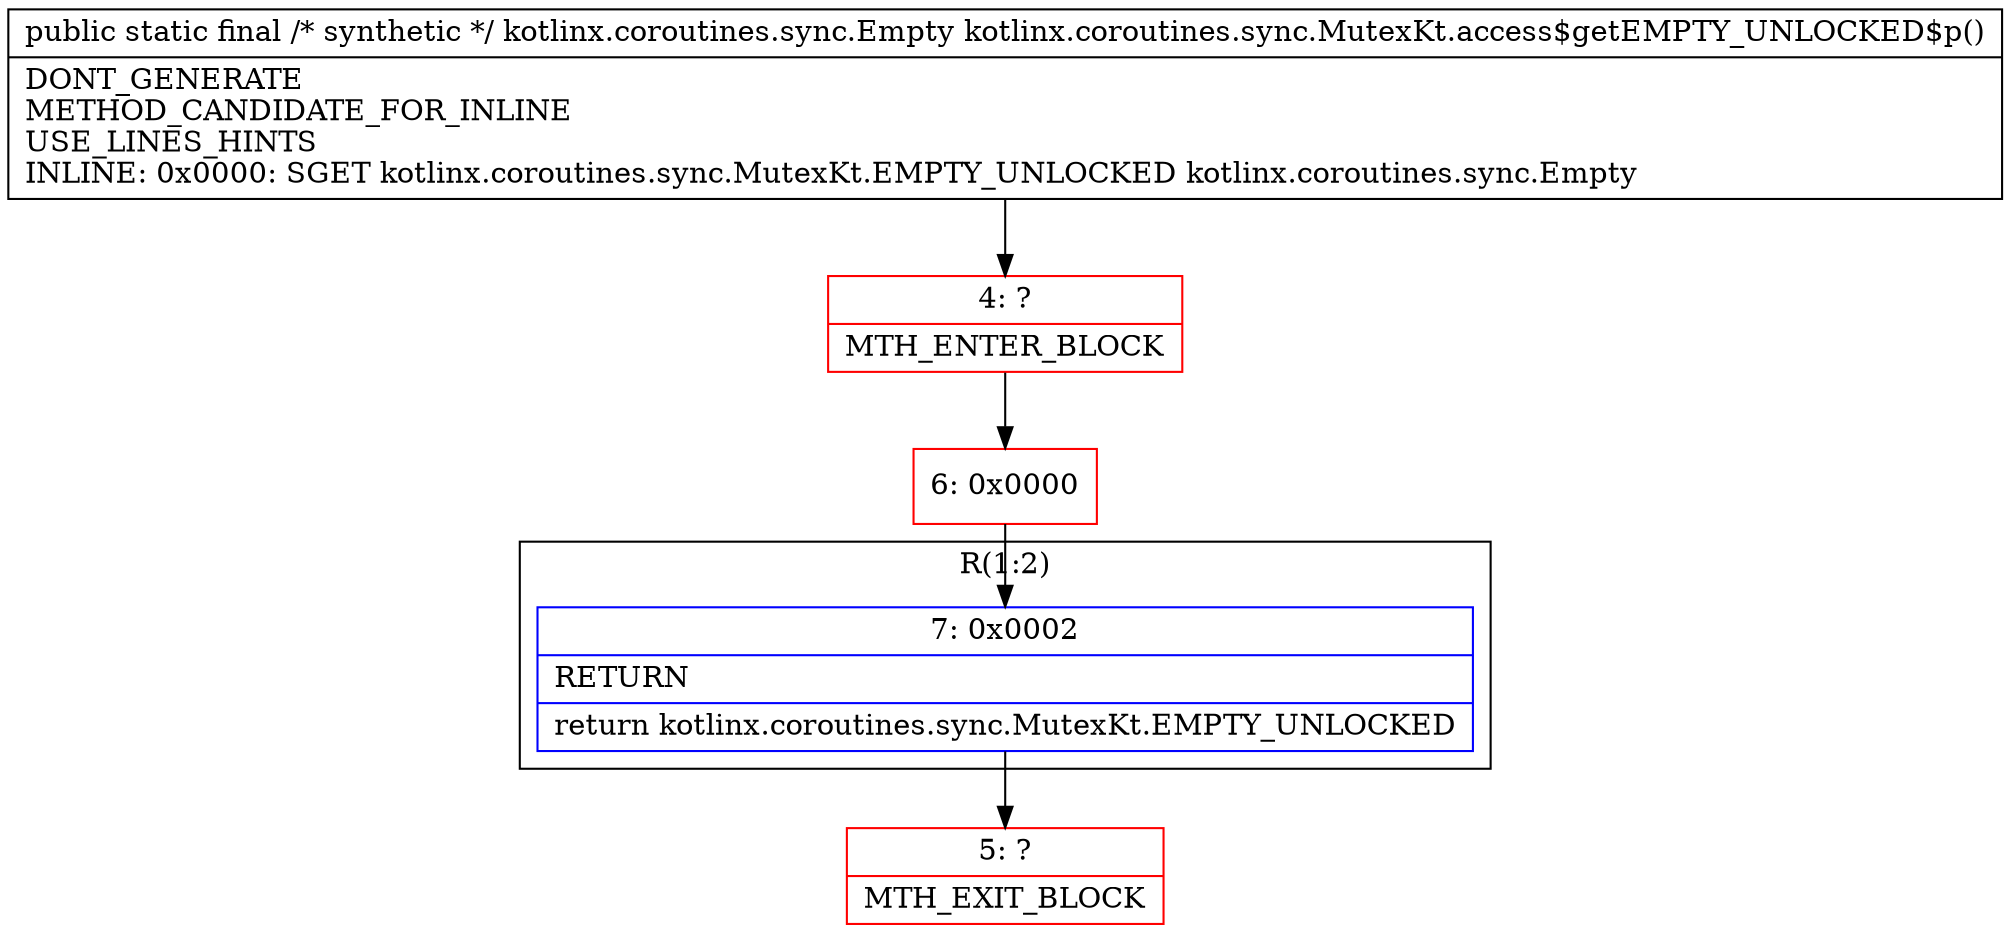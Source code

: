 digraph "CFG forkotlinx.coroutines.sync.MutexKt.access$getEMPTY_UNLOCKED$p()Lkotlinx\/coroutines\/sync\/Empty;" {
subgraph cluster_Region_1605144904 {
label = "R(1:2)";
node [shape=record,color=blue];
Node_7 [shape=record,label="{7\:\ 0x0002|RETURN\l|return kotlinx.coroutines.sync.MutexKt.EMPTY_UNLOCKED\l}"];
}
Node_4 [shape=record,color=red,label="{4\:\ ?|MTH_ENTER_BLOCK\l}"];
Node_6 [shape=record,color=red,label="{6\:\ 0x0000}"];
Node_5 [shape=record,color=red,label="{5\:\ ?|MTH_EXIT_BLOCK\l}"];
MethodNode[shape=record,label="{public static final \/* synthetic *\/ kotlinx.coroutines.sync.Empty kotlinx.coroutines.sync.MutexKt.access$getEMPTY_UNLOCKED$p()  | DONT_GENERATE\lMETHOD_CANDIDATE_FOR_INLINE\lUSE_LINES_HINTS\lINLINE: 0x0000: SGET   kotlinx.coroutines.sync.MutexKt.EMPTY_UNLOCKED kotlinx.coroutines.sync.Empty\l}"];
MethodNode -> Node_4;Node_7 -> Node_5;
Node_4 -> Node_6;
Node_6 -> Node_7;
}

